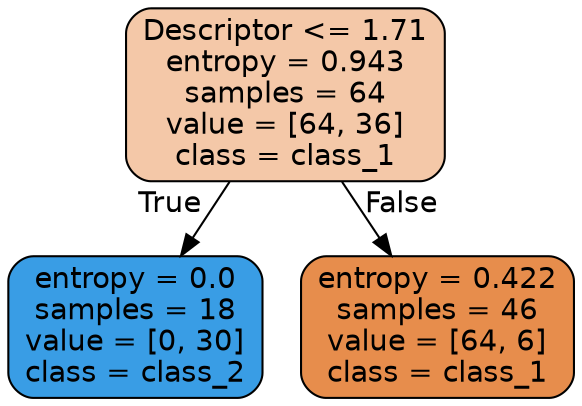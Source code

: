 digraph Tree {
node [shape=box, style="filled, rounded", color="black", fontname="helvetica"] ;
edge [fontname="helvetica"] ;
0 [label="Descriptor <= 1.71\nentropy = 0.943\nsamples = 64\nvalue = [64, 36]\nclass = class_1", fillcolor="#f4c8a8"] ;
1 [label="entropy = 0.0\nsamples = 18\nvalue = [0, 30]\nclass = class_2", fillcolor="#399de5"] ;
0 -> 1 [labeldistance=2.5, labelangle=45, headlabel="True"] ;
2 [label="entropy = 0.422\nsamples = 46\nvalue = [64, 6]\nclass = class_1", fillcolor="#e78d4c"] ;
0 -> 2 [labeldistance=2.5, labelangle=-45, headlabel="False"] ;
}